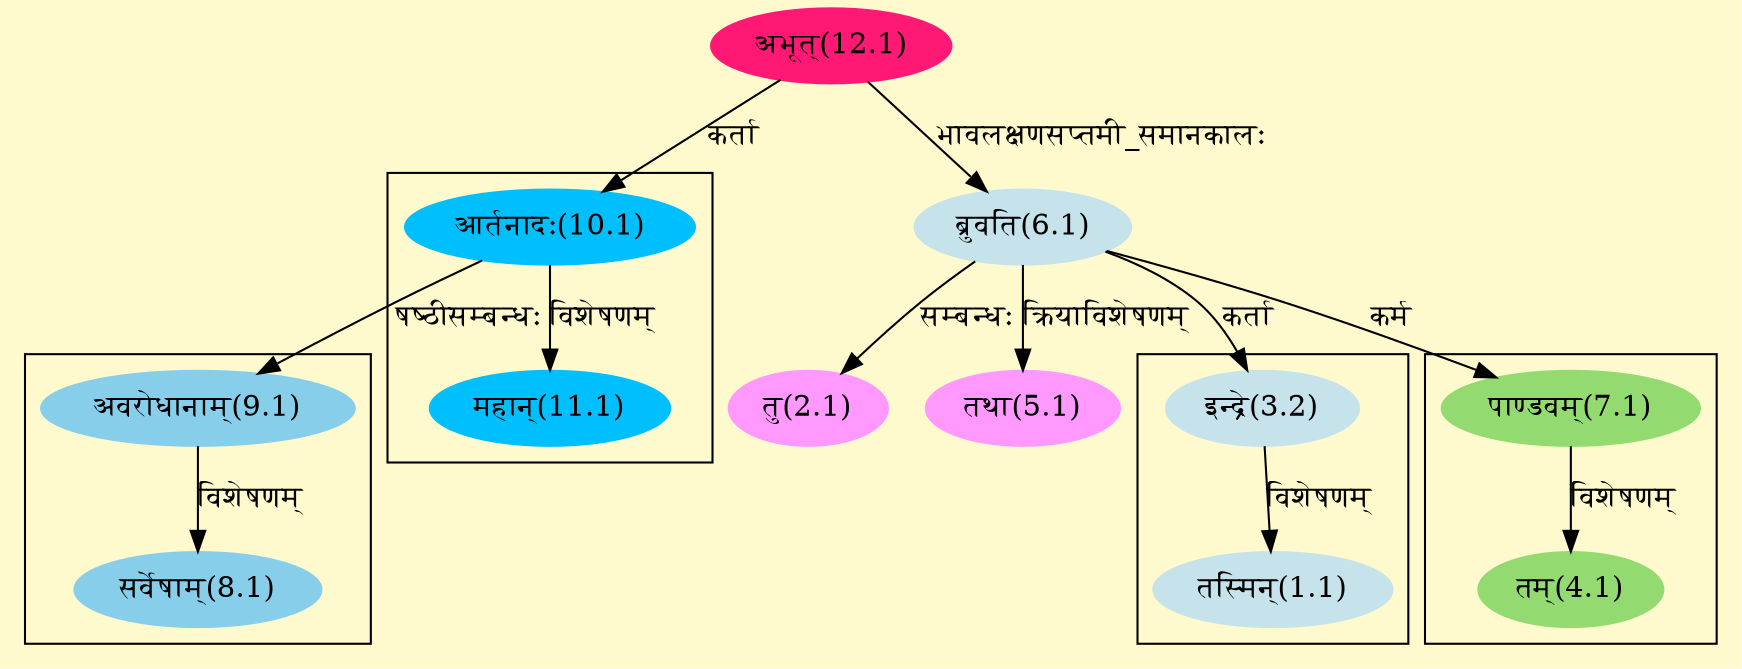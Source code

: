 digraph G{
rankdir=BT;
 compound=true;
 bgcolor="lemonchiffon1";

subgraph cluster_1{
Node1_1 [style=filled, color="#C6E2EB" label = "तस्मिन्(1.1)"]
Node3_2 [style=filled, color="#C6E2EB" label = "इन्द्रे(3.2)"]

}

subgraph cluster_2{
Node4_1 [style=filled, color="#93DB70" label = "तम्(4.1)"]
Node7_1 [style=filled, color="#93DB70" label = "पाण्डवम्(7.1)"]

}

subgraph cluster_3{
Node8_1 [style=filled, color="#87CEEB" label = "सर्वेषाम्(8.1)"]
Node9_1 [style=filled, color="#87CEEB" label = "अवरोधानाम्(9.1)"]

}

subgraph cluster_4{
Node11_1 [style=filled, color="#00BFFF" label = "महान्(11.1)"]
Node10_1 [style=filled, color="#00BFFF" label = "आर्तनादः(10.1)"]

}
Node2_1 [style=filled, color="#FF99FF" label = "तु(2.1)"]
Node6_1 [style=filled, color="#C6E2EB" label = "ब्रुवति(6.1)"]
Node3_2 [style=filled, color="#C6E2EB" label = "इन्द्रे(3.2)"]
Node5_1 [style=filled, color="#FF99FF" label = "तथा(5.1)"]
Node12_1 [style=filled, color="#FF1975" label = "अभूत्(12.1)"]
Node7_1 [style=filled, color="#93DB70" label = "पाण्डवम्(7.1)"]
Node9_1 [style=filled, color="#87CEEB" label = "अवरोधानाम्(9.1)"]
Node10_1 [style=filled, color="#00BFFF" label = "आर्तनादः(10.1)"]
/* Start of Relations section */

Node1_1 -> Node3_2 [  label="विशेषणम्"  dir="back" ]
Node2_1 -> Node6_1 [  label="सम्बन्धः"  dir="back" ]
Node3_2 -> Node6_1 [  label="कर्ता"  dir="back" ]
Node4_1 -> Node7_1 [  label="विशेषणम्"  dir="back" ]
Node5_1 -> Node6_1 [  label="क्रियाविशेषणम्"  dir="back" ]
Node6_1 -> Node12_1 [  label="भावलक्षणसप्तमी_समानकालः"  dir="back" ]
Node7_1 -> Node6_1 [  label="कर्म"  dir="back" ]
Node8_1 -> Node9_1 [  label="विशेषणम्"  dir="back" ]
Node9_1 -> Node10_1 [  label="षष्ठीसम्बन्धः"  dir="back" ]
Node10_1 -> Node12_1 [  label="कर्ता"  dir="back" ]
Node11_1 -> Node10_1 [  label="विशेषणम्"  dir="back" ]
}
